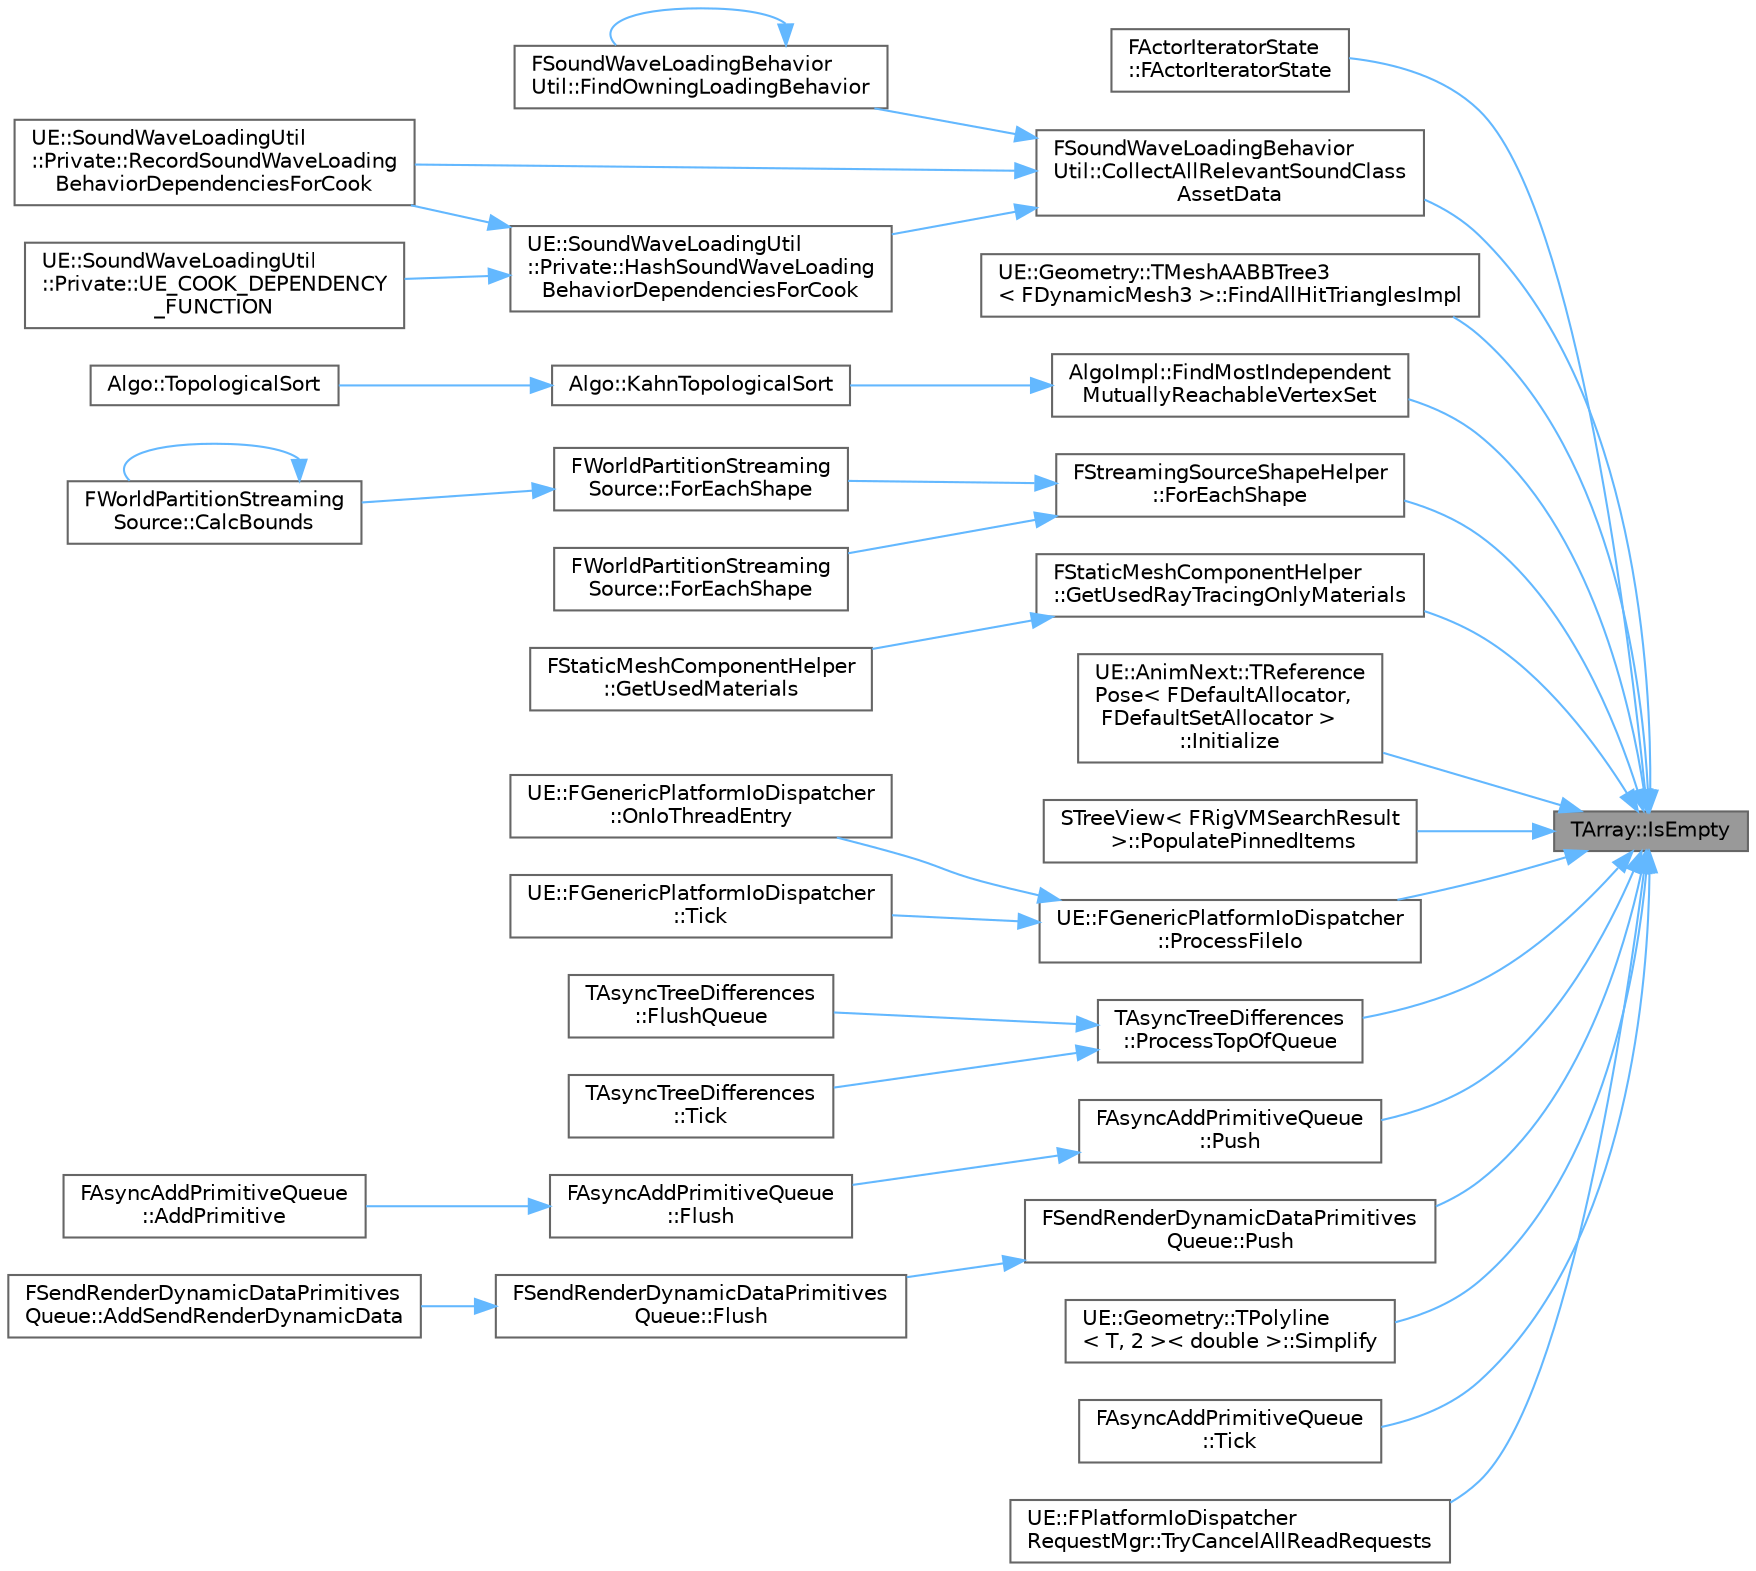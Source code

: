 digraph "TArray::IsEmpty"
{
 // INTERACTIVE_SVG=YES
 // LATEX_PDF_SIZE
  bgcolor="transparent";
  edge [fontname=Helvetica,fontsize=10,labelfontname=Helvetica,labelfontsize=10];
  node [fontname=Helvetica,fontsize=10,shape=box,height=0.2,width=0.4];
  rankdir="RL";
  Node1 [id="Node000001",label="TArray::IsEmpty",height=0.2,width=0.4,color="gray40", fillcolor="grey60", style="filled", fontcolor="black",tooltip="Returns true if the array is empty and contains no elements."];
  Node1 -> Node2 [id="edge1_Node000001_Node000002",dir="back",color="steelblue1",style="solid",tooltip=" "];
  Node2 [id="Node000002",label="FActorIteratorState\l::FActorIteratorState",height=0.2,width=0.4,color="grey40", fillcolor="white", style="filled",URL="$de/d65/classFActorIteratorState.html#aa6366dce11a363f50497f1adee05f097",tooltip="Default ctor, inits everything."];
  Node1 -> Node3 [id="edge2_Node000001_Node000003",dir="back",color="steelblue1",style="solid",tooltip=" "];
  Node3 [id="Node000003",label="FSoundWaveLoadingBehavior\lUtil::CollectAllRelevantSoundClass\lAssetData",height=0.2,width=0.4,color="grey40", fillcolor="white", style="filled",URL="$d8/d78/classFSoundWaveLoadingBehaviorUtil.html#ac5b3eecdf8aa67a2f3adbd42255ebd5b",tooltip=" "];
  Node3 -> Node4 [id="edge3_Node000003_Node000004",dir="back",color="steelblue1",style="solid",tooltip=" "];
  Node4 [id="Node000004",label="FSoundWaveLoadingBehavior\lUtil::FindOwningLoadingBehavior",height=0.2,width=0.4,color="grey40", fillcolor="white", style="filled",URL="$d8/d78/classFSoundWaveLoadingBehaviorUtil.html#aee2dd62a3a5505cce2393b6e565461a4",tooltip=" "];
  Node4 -> Node4 [id="edge4_Node000004_Node000004",dir="back",color="steelblue1",style="solid",tooltip=" "];
  Node3 -> Node5 [id="edge5_Node000003_Node000005",dir="back",color="steelblue1",style="solid",tooltip=" "];
  Node5 [id="Node000005",label="UE::SoundWaveLoadingUtil\l::Private::HashSoundWaveLoading\lBehaviorDependenciesForCook",height=0.2,width=0.4,color="grey40", fillcolor="white", style="filled",URL="$da/da2/namespaceUE_1_1SoundWaveLoadingUtil_1_1Private.html#a9d028c821f1c4f8fe3781ebf8d17afa8",tooltip=" "];
  Node5 -> Node6 [id="edge6_Node000005_Node000006",dir="back",color="steelblue1",style="solid",tooltip=" "];
  Node6 [id="Node000006",label="UE::SoundWaveLoadingUtil\l::Private::RecordSoundWaveLoading\lBehaviorDependenciesForCook",height=0.2,width=0.4,color="grey40", fillcolor="white", style="filled",URL="$da/da2/namespaceUE_1_1SoundWaveLoadingUtil_1_1Private.html#ae752a0d35e2f98daa5e5a04d289548ba",tooltip=" "];
  Node5 -> Node7 [id="edge7_Node000005_Node000007",dir="back",color="steelblue1",style="solid",tooltip=" "];
  Node7 [id="Node000007",label="UE::SoundWaveLoadingUtil\l::Private::UE_COOK_DEPENDENCY\l_FUNCTION",height=0.2,width=0.4,color="grey40", fillcolor="white", style="filled",URL="$da/da2/namespaceUE_1_1SoundWaveLoadingUtil_1_1Private.html#a938df6d627f1126b6e4076e86da80a26",tooltip=" "];
  Node3 -> Node6 [id="edge8_Node000003_Node000006",dir="back",color="steelblue1",style="solid",tooltip=" "];
  Node1 -> Node8 [id="edge9_Node000001_Node000008",dir="back",color="steelblue1",style="solid",tooltip=" "];
  Node8 [id="Node000008",label="UE::Geometry::TMeshAABBTree3\l\< FDynamicMesh3 \>::FindAllHitTrianglesImpl",height=0.2,width=0.4,color="grey40", fillcolor="white", style="filled",URL="$dc/dc1/classUE_1_1Geometry_1_1TMeshAABBTree3.html#ab785b1392acf7356415b5ecada3e57e5",tooltip=" "];
  Node1 -> Node9 [id="edge10_Node000001_Node000009",dir="back",color="steelblue1",style="solid",tooltip=" "];
  Node9 [id="Node000009",label="AlgoImpl::FindMostIndependent\lMutuallyReachableVertexSet",height=0.2,width=0.4,color="grey40", fillcolor="white", style="filled",URL="$db/d64/namespaceAlgoImpl.html#af38ce7f2d6efaf327a9c7223fdc54bbd",tooltip="Called when there is a MutuallyReachableVertexSet (aka no vertices are independent)."];
  Node9 -> Node10 [id="edge11_Node000009_Node000010",dir="back",color="steelblue1",style="solid",tooltip=" "];
  Node10 [id="Node000010",label="Algo::KahnTopologicalSort",height=0.2,width=0.4,color="grey40", fillcolor="white", style="filled",URL="$db/d33/namespaceAlgo.html#a231003554c827f132ff7e767bf161b4d",tooltip="Public entrypoint."];
  Node10 -> Node11 [id="edge12_Node000010_Node000011",dir="back",color="steelblue1",style="solid",tooltip=" "];
  Node11 [id="Node000011",label="Algo::TopologicalSort",height=0.2,width=0.4,color="grey40", fillcolor="white", style="filled",URL="$db/d33/namespaceAlgo.html#a019f59012ba87e9c255a73934d81f33b",tooltip="Sorts the given range in leaf to root order: For every pair of elements (A,B) where SortedIndex(A) < ..."];
  Node1 -> Node12 [id="edge13_Node000001_Node000012",dir="back",color="steelblue1",style="solid",tooltip=" "];
  Node12 [id="Node000012",label="FStreamingSourceShapeHelper\l::ForEachShape",height=0.2,width=0.4,color="grey40", fillcolor="white", style="filled",URL="$df/dce/classFStreamingSourceShapeHelper.html#a0175346802e1004a8919c6c45dc6192e",tooltip=" "];
  Node12 -> Node13 [id="edge14_Node000012_Node000013",dir="back",color="steelblue1",style="solid",tooltip=" "];
  Node13 [id="Node000013",label="FWorldPartitionStreaming\lSource::ForEachShape",height=0.2,width=0.4,color="grey40", fillcolor="white", style="filled",URL="$d0/d3b/structFWorldPartitionStreamingSource.html#aef634712330db864356588e4c7d16317",tooltip="Helper method that iterates over all shapes."];
  Node13 -> Node14 [id="edge15_Node000013_Node000014",dir="back",color="steelblue1",style="solid",tooltip=" "];
  Node14 [id="Node000014",label="FWorldPartitionStreaming\lSource::CalcBounds",height=0.2,width=0.4,color="grey40", fillcolor="white", style="filled",URL="$d0/d3b/structFWorldPartitionStreamingSource.html#aba4b9b7ade68adba38b88d91981b0526",tooltip="Returns a box encapsulating all shapes."];
  Node14 -> Node14 [id="edge16_Node000014_Node000014",dir="back",color="steelblue1",style="solid",tooltip=" "];
  Node12 -> Node15 [id="edge17_Node000012_Node000015",dir="back",color="steelblue1",style="solid",tooltip=" "];
  Node15 [id="Node000015",label="FWorldPartitionStreaming\lSource::ForEachShape",height=0.2,width=0.4,color="grey40", fillcolor="white", style="filled",URL="$d0/d3b/structFWorldPartitionStreamingSource.html#a427a93d0f127679698e3b525560693bf",tooltip="Helper method that iterates over all shapes affecting a specific grid."];
  Node1 -> Node16 [id="edge18_Node000001_Node000016",dir="back",color="steelblue1",style="solid",tooltip=" "];
  Node16 [id="Node000016",label="FStaticMeshComponentHelper\l::GetUsedRayTracingOnlyMaterials",height=0.2,width=0.4,color="grey40", fillcolor="white", style="filled",URL="$dd/d61/classFStaticMeshComponentHelper.html#acf331459579eac501092283790b49eeb",tooltip=" "];
  Node16 -> Node17 [id="edge19_Node000016_Node000017",dir="back",color="steelblue1",style="solid",tooltip=" "];
  Node17 [id="Node000017",label="FStaticMeshComponentHelper\l::GetUsedMaterials",height=0.2,width=0.4,color="grey40", fillcolor="white", style="filled",URL="$dd/d61/classFStaticMeshComponentHelper.html#adb337f27bc4361f3553af6cb1ef49ce3",tooltip=" "];
  Node1 -> Node18 [id="edge20_Node000001_Node000018",dir="back",color="steelblue1",style="solid",tooltip=" "];
  Node18 [id="Node000018",label="UE::AnimNext::TReference\lPose\< FDefaultAllocator,\l FDefaultSetAllocator \>\l::Initialize",height=0.2,width=0.4,color="grey40", fillcolor="white", style="filled",URL="$d8/d47/structUE_1_1AnimNext_1_1TReferencePose.html#a2f48762ccc196a1bc2234b02e5821373",tooltip=" "];
  Node1 -> Node19 [id="edge21_Node000001_Node000019",dir="back",color="steelblue1",style="solid",tooltip=" "];
  Node19 [id="Node000019",label="STreeView\< FRigVMSearchResult\l \>::PopulatePinnedItems",height=0.2,width=0.4,color="grey40", fillcolor="white", style="filled",URL="$de/d1d/classSTreeView.html#a2a6049afd9a06970c24352ba658037a4",tooltip=" "];
  Node1 -> Node20 [id="edge22_Node000001_Node000020",dir="back",color="steelblue1",style="solid",tooltip=" "];
  Node20 [id="Node000020",label="UE::FGenericPlatformIoDispatcher\l::ProcessFileIo",height=0.2,width=0.4,color="grey40", fillcolor="white", style="filled",URL="$d8/d12/classUE_1_1FGenericPlatformIoDispatcher.html#abca7429c89f0fe76dfdd19c3608343a0",tooltip=" "];
  Node20 -> Node21 [id="edge23_Node000020_Node000021",dir="back",color="steelblue1",style="solid",tooltip=" "];
  Node21 [id="Node000021",label="UE::FGenericPlatformIoDispatcher\l::OnIoThreadEntry",height=0.2,width=0.4,color="grey40", fillcolor="white", style="filled",URL="$d8/d12/classUE_1_1FGenericPlatformIoDispatcher.html#ad8ce116d5631551c4757b2355dd1c4fa",tooltip=" "];
  Node20 -> Node22 [id="edge24_Node000020_Node000022",dir="back",color="steelblue1",style="solid",tooltip=" "];
  Node22 [id="Node000022",label="UE::FGenericPlatformIoDispatcher\l::Tick",height=0.2,width=0.4,color="grey40", fillcolor="white", style="filled",URL="$d8/d12/classUE_1_1FGenericPlatformIoDispatcher.html#a0b6d356bb465440ef960bd1123971e45",tooltip="Tick the dispatcher."];
  Node1 -> Node23 [id="edge25_Node000001_Node000023",dir="back",color="steelblue1",style="solid",tooltip=" "];
  Node23 [id="Node000023",label="TAsyncTreeDifferences\l::ProcessTopOfQueue",height=0.2,width=0.4,color="grey40", fillcolor="white", style="filled",URL="$d7/d73/classTAsyncTreeDifferences.html#ac89b7c857e9d0661c2615a3624a0f834",tooltip=" "];
  Node23 -> Node24 [id="edge26_Node000023_Node000024",dir="back",color="steelblue1",style="solid",tooltip=" "];
  Node24 [id="Node000024",label="TAsyncTreeDifferences\l::FlushQueue",height=0.2,width=0.4,color="grey40", fillcolor="white", style="filled",URL="$d7/d73/classTAsyncTreeDifferences.html#a9dc37bc7772f3d2b52e1bff582de4327",tooltip=" "];
  Node23 -> Node25 [id="edge27_Node000023_Node000025",dir="back",color="steelblue1",style="solid",tooltip=" "];
  Node25 [id="Node000025",label="TAsyncTreeDifferences\l::Tick",height=0.2,width=0.4,color="grey40", fillcolor="white", style="filled",URL="$d7/d73/classTAsyncTreeDifferences.html#a0b40f8ac962fa6807227b517120ae0b3",tooltip=" "];
  Node1 -> Node26 [id="edge28_Node000001_Node000026",dir="back",color="steelblue1",style="solid",tooltip=" "];
  Node26 [id="Node000026",label="FAsyncAddPrimitiveQueue\l::Push",height=0.2,width=0.4,color="grey40", fillcolor="white", style="filled",URL="$d7/dd3/structFAsyncAddPrimitiveQueue.html#a00df00b73e1a9ed51f8232ae5c10a94d",tooltip=" "];
  Node26 -> Node27 [id="edge29_Node000026_Node000027",dir="back",color="steelblue1",style="solid",tooltip=" "];
  Node27 [id="Node000027",label="FAsyncAddPrimitiveQueue\l::Flush",height=0.2,width=0.4,color="grey40", fillcolor="white", style="filled",URL="$d7/dd3/structFAsyncAddPrimitiveQueue.html#a0e33313ebbef81dabbd33898635fd7e9",tooltip=" "];
  Node27 -> Node28 [id="edge30_Node000027_Node000028",dir="back",color="steelblue1",style="solid",tooltip=" "];
  Node28 [id="Node000028",label="FAsyncAddPrimitiveQueue\l::AddPrimitive",height=0.2,width=0.4,color="grey40", fillcolor="white", style="filled",URL="$d7/dd3/structFAsyncAddPrimitiveQueue.html#a9562c59d76665f29bed4d170b6ee4841",tooltip=" "];
  Node1 -> Node29 [id="edge31_Node000001_Node000029",dir="back",color="steelblue1",style="solid",tooltip=" "];
  Node29 [id="Node000029",label="FSendRenderDynamicDataPrimitives\lQueue::Push",height=0.2,width=0.4,color="grey40", fillcolor="white", style="filled",URL="$d0/d8f/structFSendRenderDynamicDataPrimitivesQueue.html#a16d37111856bf46dd51bb837fc9d27e0",tooltip=" "];
  Node29 -> Node30 [id="edge32_Node000029_Node000030",dir="back",color="steelblue1",style="solid",tooltip=" "];
  Node30 [id="Node000030",label="FSendRenderDynamicDataPrimitives\lQueue::Flush",height=0.2,width=0.4,color="grey40", fillcolor="white", style="filled",URL="$d0/d8f/structFSendRenderDynamicDataPrimitivesQueue.html#ade6ba2d84210edf712c511ec70b7b77a",tooltip=" "];
  Node30 -> Node31 [id="edge33_Node000030_Node000031",dir="back",color="steelblue1",style="solid",tooltip=" "];
  Node31 [id="Node000031",label="FSendRenderDynamicDataPrimitives\lQueue::AddSendRenderDynamicData",height=0.2,width=0.4,color="grey40", fillcolor="white", style="filled",URL="$d0/d8f/structFSendRenderDynamicDataPrimitivesQueue.html#afdb2812a1332875df8df51e40aad9f02",tooltip=" "];
  Node1 -> Node32 [id="edge34_Node000001_Node000032",dir="back",color="steelblue1",style="solid",tooltip=" "];
  Node32 [id="Node000032",label="UE::Geometry::TPolyline\l\< T, 2 \>\< double \>::Simplify",height=0.2,width=0.4,color="grey40", fillcolor="white", style="filled",URL="$d3/d44/classUE_1_1Geometry_1_1TPolyline.html#a4e99bda4dd1bf717dbac95b322f44313",tooltip=" "];
  Node1 -> Node33 [id="edge35_Node000001_Node000033",dir="back",color="steelblue1",style="solid",tooltip=" "];
  Node33 [id="Node000033",label="FAsyncAddPrimitiveQueue\l::Tick",height=0.2,width=0.4,color="grey40", fillcolor="white", style="filled",URL="$d7/dd3/structFAsyncAddPrimitiveQueue.html#adabdaed83bec7306351c79c22091586b",tooltip=" "];
  Node1 -> Node34 [id="edge36_Node000001_Node000034",dir="back",color="steelblue1",style="solid",tooltip=" "];
  Node34 [id="Node000034",label="UE::FPlatformIoDispatcher\lRequestMgr::TryCancelAllReadRequests",height=0.2,width=0.4,color="grey40", fillcolor="white", style="filled",URL="$d6/d5a/classUE_1_1FPlatformIoDispatcherRequestMgr.html#a8a80b7d37958c6356688ee77373db820",tooltip=" "];
}
